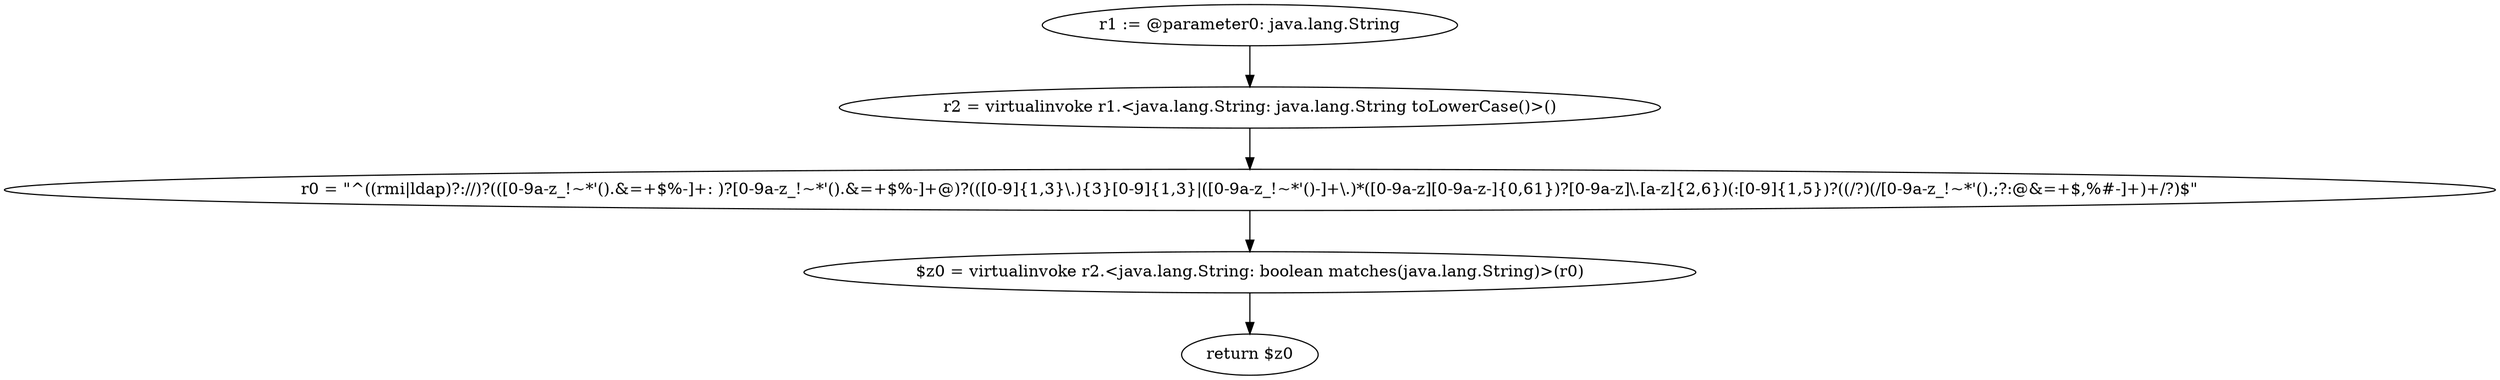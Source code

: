 digraph "unitGraph" {
    "r1 := @parameter0: java.lang.String"
    "r2 = virtualinvoke r1.<java.lang.String: java.lang.String toLowerCase()>()"
    "r0 = \"^((rmi|ldap)?://)?(([0-9a-z_!~*\'().&=+$%-]+: )?[0-9a-z_!~*\'().&=+$%-]+@)?(([0-9]{1,3}\\.){3}[0-9]{1,3}|([0-9a-z_!~*\'()-]+\\.)*([0-9a-z][0-9a-z-]{0,61})?[0-9a-z]\\.[a-z]{2,6})(:[0-9]{1,5})?((/?)(/[0-9a-z_!~*\'().;?:@&=+$,%#-]+)+/?)$\""
    "$z0 = virtualinvoke r2.<java.lang.String: boolean matches(java.lang.String)>(r0)"
    "return $z0"
    "r1 := @parameter0: java.lang.String"->"r2 = virtualinvoke r1.<java.lang.String: java.lang.String toLowerCase()>()";
    "r2 = virtualinvoke r1.<java.lang.String: java.lang.String toLowerCase()>()"->"r0 = \"^((rmi|ldap)?://)?(([0-9a-z_!~*\'().&=+$%-]+: )?[0-9a-z_!~*\'().&=+$%-]+@)?(([0-9]{1,3}\\.){3}[0-9]{1,3}|([0-9a-z_!~*\'()-]+\\.)*([0-9a-z][0-9a-z-]{0,61})?[0-9a-z]\\.[a-z]{2,6})(:[0-9]{1,5})?((/?)(/[0-9a-z_!~*\'().;?:@&=+$,%#-]+)+/?)$\"";
    "r0 = \"^((rmi|ldap)?://)?(([0-9a-z_!~*\'().&=+$%-]+: )?[0-9a-z_!~*\'().&=+$%-]+@)?(([0-9]{1,3}\\.){3}[0-9]{1,3}|([0-9a-z_!~*\'()-]+\\.)*([0-9a-z][0-9a-z-]{0,61})?[0-9a-z]\\.[a-z]{2,6})(:[0-9]{1,5})?((/?)(/[0-9a-z_!~*\'().;?:@&=+$,%#-]+)+/?)$\""->"$z0 = virtualinvoke r2.<java.lang.String: boolean matches(java.lang.String)>(r0)";
    "$z0 = virtualinvoke r2.<java.lang.String: boolean matches(java.lang.String)>(r0)"->"return $z0";
}
